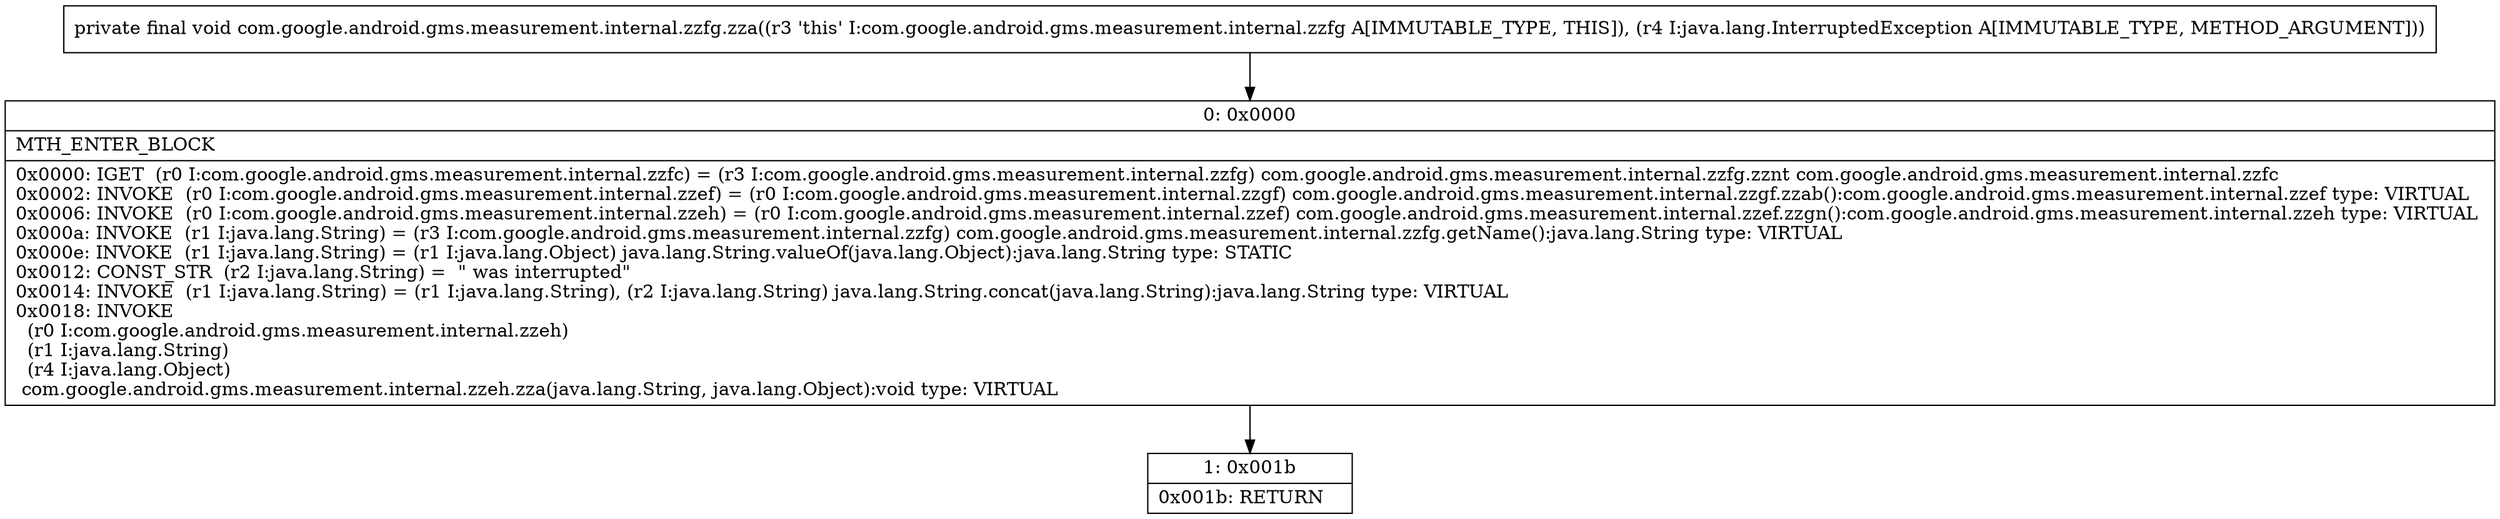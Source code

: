 digraph "CFG forcom.google.android.gms.measurement.internal.zzfg.zza(Ljava\/lang\/InterruptedException;)V" {
Node_0 [shape=record,label="{0\:\ 0x0000|MTH_ENTER_BLOCK\l|0x0000: IGET  (r0 I:com.google.android.gms.measurement.internal.zzfc) = (r3 I:com.google.android.gms.measurement.internal.zzfg) com.google.android.gms.measurement.internal.zzfg.zznt com.google.android.gms.measurement.internal.zzfc \l0x0002: INVOKE  (r0 I:com.google.android.gms.measurement.internal.zzef) = (r0 I:com.google.android.gms.measurement.internal.zzgf) com.google.android.gms.measurement.internal.zzgf.zzab():com.google.android.gms.measurement.internal.zzef type: VIRTUAL \l0x0006: INVOKE  (r0 I:com.google.android.gms.measurement.internal.zzeh) = (r0 I:com.google.android.gms.measurement.internal.zzef) com.google.android.gms.measurement.internal.zzef.zzgn():com.google.android.gms.measurement.internal.zzeh type: VIRTUAL \l0x000a: INVOKE  (r1 I:java.lang.String) = (r3 I:com.google.android.gms.measurement.internal.zzfg) com.google.android.gms.measurement.internal.zzfg.getName():java.lang.String type: VIRTUAL \l0x000e: INVOKE  (r1 I:java.lang.String) = (r1 I:java.lang.Object) java.lang.String.valueOf(java.lang.Object):java.lang.String type: STATIC \l0x0012: CONST_STR  (r2 I:java.lang.String) =  \" was interrupted\" \l0x0014: INVOKE  (r1 I:java.lang.String) = (r1 I:java.lang.String), (r2 I:java.lang.String) java.lang.String.concat(java.lang.String):java.lang.String type: VIRTUAL \l0x0018: INVOKE  \l  (r0 I:com.google.android.gms.measurement.internal.zzeh)\l  (r1 I:java.lang.String)\l  (r4 I:java.lang.Object)\l com.google.android.gms.measurement.internal.zzeh.zza(java.lang.String, java.lang.Object):void type: VIRTUAL \l}"];
Node_1 [shape=record,label="{1\:\ 0x001b|0x001b: RETURN   \l}"];
MethodNode[shape=record,label="{private final void com.google.android.gms.measurement.internal.zzfg.zza((r3 'this' I:com.google.android.gms.measurement.internal.zzfg A[IMMUTABLE_TYPE, THIS]), (r4 I:java.lang.InterruptedException A[IMMUTABLE_TYPE, METHOD_ARGUMENT])) }"];
MethodNode -> Node_0;
Node_0 -> Node_1;
}

